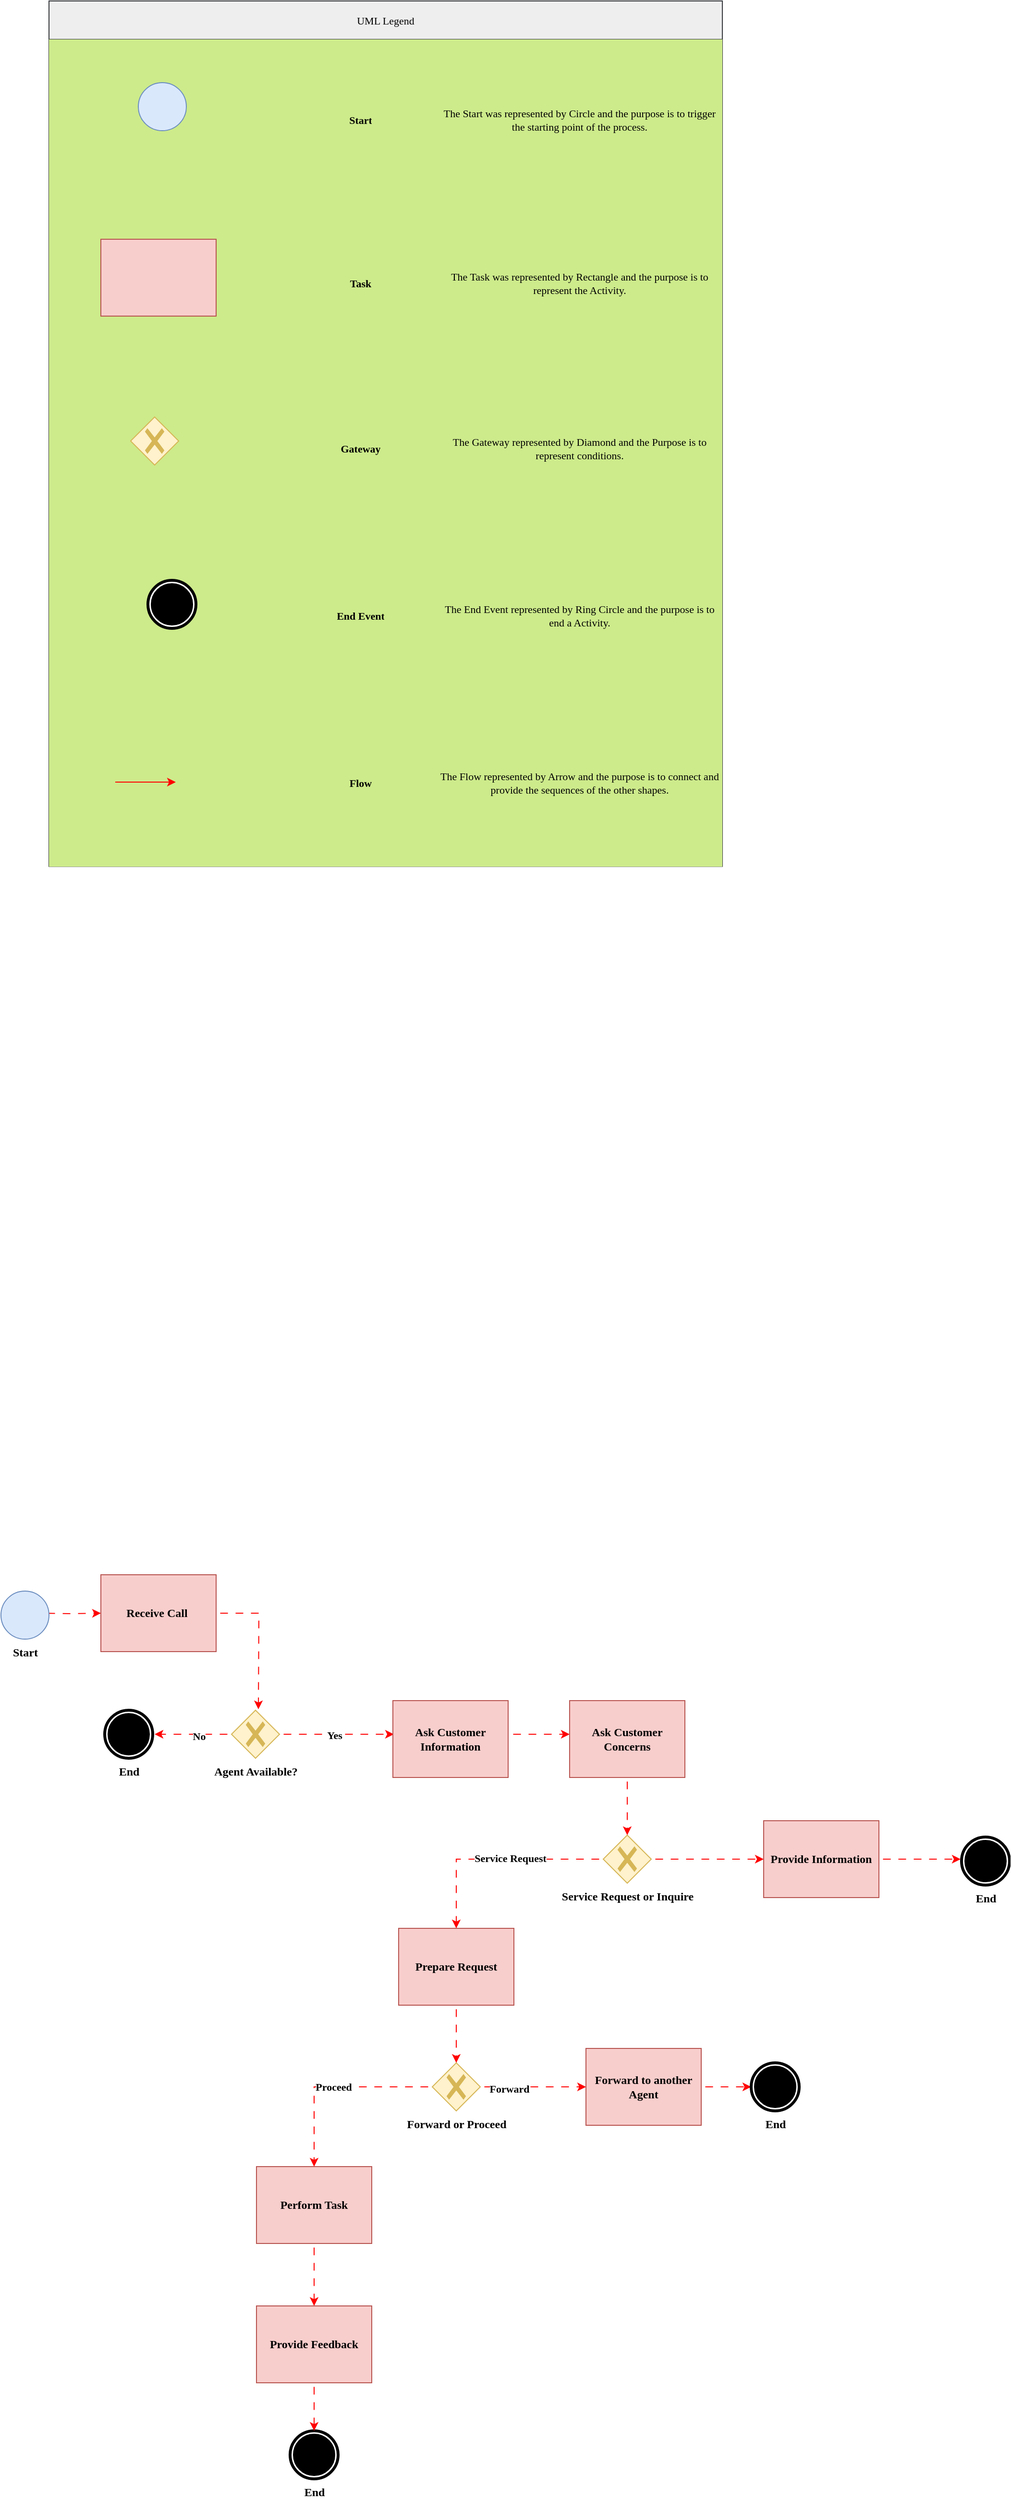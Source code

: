 <mxfile version="27.0.9">
  <diagram name="Page-1" id="ZmHVrnJbVUH_FI4HJnQH">
    <mxGraphModel dx="2415" dy="909" grid="0" gridSize="10" guides="1" tooltips="1" connect="1" arrows="1" fold="1" page="0" pageScale="1" pageWidth="10000" pageHeight="10000" background="none" math="0" shadow="0">
      <root>
        <mxCell id="0" />
        <mxCell id="1" parent="0" />
        <mxCell id="DzlO_YJWXGn263V3jJCu-15" value="UML Legend" style="shape=table;startSize=40;container=1;collapsible=0;childLayout=tableLayout;fontSize=11;fillColor=#eeeeee;strokeColor=#36393d;align=center;fontStyle=0;labelPosition=center;verticalLabelPosition=middle;verticalAlign=middle;fontFamily=Times New Roman;" parent="1" vertex="1">
          <mxGeometry x="45" y="33" width="701" height="900.75" as="geometry" />
        </mxCell>
        <mxCell id="DzlO_YJWXGn263V3jJCu-16" value="" style="shape=tableRow;horizontal=0;startSize=0;swimlaneHead=0;swimlaneBody=0;strokeColor=inherit;top=0;left=0;bottom=0;right=0;collapsible=0;dropTarget=0;fillColor=none;points=[[0,0.5],[1,0.5]];portConstraint=eastwest;fontSize=11;align=center;fontStyle=0;labelPosition=center;verticalLabelPosition=middle;verticalAlign=middle;fontFamily=Times New Roman;" parent="DzlO_YJWXGn263V3jJCu-15" vertex="1">
          <mxGeometry y="40" width="701" height="168" as="geometry" />
        </mxCell>
        <mxCell id="DzlO_YJWXGn263V3jJCu-17" value="" style="shape=partialRectangle;html=1;whiteSpace=wrap;connectable=0;strokeColor=#36393d;overflow=hidden;fillColor=#cdeb8b;top=0;left=0;bottom=0;right=0;pointerEvents=1;fontSize=11;align=center;fontStyle=0;labelPosition=center;verticalLabelPosition=middle;verticalAlign=middle;fontFamily=Times New Roman;" parent="DzlO_YJWXGn263V3jJCu-16" vertex="1">
          <mxGeometry width="245" height="168" as="geometry">
            <mxRectangle width="245" height="168" as="alternateBounds" />
          </mxGeometry>
        </mxCell>
        <mxCell id="DzlO_YJWXGn263V3jJCu-18" value="Start" style="shape=partialRectangle;html=1;whiteSpace=wrap;connectable=0;strokeColor=#36393d;overflow=hidden;fillColor=#cdeb8b;top=0;left=0;bottom=0;right=0;pointerEvents=1;fontSize=11;align=center;fontStyle=1;labelPosition=center;verticalLabelPosition=middle;verticalAlign=middle;fontFamily=Times New Roman;" parent="DzlO_YJWXGn263V3jJCu-16" vertex="1">
          <mxGeometry x="245" width="159" height="168" as="geometry">
            <mxRectangle width="159" height="168" as="alternateBounds" />
          </mxGeometry>
        </mxCell>
        <mxCell id="DzlO_YJWXGn263V3jJCu-19" value="The Start was represented by Circle and the purpose is to trigger the starting point of the process." style="shape=partialRectangle;html=1;whiteSpace=wrap;connectable=0;strokeColor=#36393d;overflow=hidden;fillColor=#cdeb8b;top=0;left=0;bottom=0;right=0;pointerEvents=1;fontSize=11;align=center;fontStyle=0;labelPosition=center;verticalLabelPosition=middle;verticalAlign=middle;fontFamily=Times New Roman;" parent="DzlO_YJWXGn263V3jJCu-16" vertex="1">
          <mxGeometry x="404" width="297" height="168" as="geometry">
            <mxRectangle width="297" height="168" as="alternateBounds" />
          </mxGeometry>
        </mxCell>
        <mxCell id="DzlO_YJWXGn263V3jJCu-20" value="" style="shape=tableRow;horizontal=0;startSize=0;swimlaneHead=0;swimlaneBody=0;strokeColor=inherit;top=0;left=0;bottom=0;right=0;collapsible=0;dropTarget=0;fillColor=none;points=[[0,0.5],[1,0.5]];portConstraint=eastwest;fontSize=11;align=center;fontStyle=0;labelPosition=center;verticalLabelPosition=middle;verticalAlign=middle;fontFamily=Times New Roman;" parent="DzlO_YJWXGn263V3jJCu-15" vertex="1">
          <mxGeometry y="208" width="701" height="171" as="geometry" />
        </mxCell>
        <mxCell id="DzlO_YJWXGn263V3jJCu-21" value="" style="shape=partialRectangle;html=1;whiteSpace=wrap;connectable=0;strokeColor=#36393d;overflow=hidden;fillColor=#cdeb8b;top=0;left=0;bottom=0;right=0;pointerEvents=1;fontSize=11;align=center;fontStyle=0;labelPosition=center;verticalLabelPosition=middle;verticalAlign=middle;fontFamily=Times New Roman;" parent="DzlO_YJWXGn263V3jJCu-20" vertex="1">
          <mxGeometry width="245" height="171" as="geometry">
            <mxRectangle width="245" height="171" as="alternateBounds" />
          </mxGeometry>
        </mxCell>
        <mxCell id="DzlO_YJWXGn263V3jJCu-22" value="Task" style="shape=partialRectangle;html=1;whiteSpace=wrap;connectable=0;strokeColor=#36393d;overflow=hidden;fillColor=#cdeb8b;top=0;left=0;bottom=0;right=0;pointerEvents=1;fontSize=11;align=center;fontStyle=1;labelPosition=center;verticalLabelPosition=middle;verticalAlign=middle;fontFamily=Times New Roman;" parent="DzlO_YJWXGn263V3jJCu-20" vertex="1">
          <mxGeometry x="245" width="159" height="171" as="geometry">
            <mxRectangle width="159" height="171" as="alternateBounds" />
          </mxGeometry>
        </mxCell>
        <mxCell id="DzlO_YJWXGn263V3jJCu-23" value="The Task was represented by Rectangle and the purpose is to represent the Activity." style="shape=partialRectangle;html=1;whiteSpace=wrap;connectable=0;strokeColor=#36393d;overflow=hidden;fillColor=#cdeb8b;top=0;left=0;bottom=0;right=0;pointerEvents=1;fontSize=11;align=center;fontStyle=0;labelPosition=center;verticalLabelPosition=middle;verticalAlign=middle;fontFamily=Times New Roman;" parent="DzlO_YJWXGn263V3jJCu-20" vertex="1">
          <mxGeometry x="404" width="297" height="171" as="geometry">
            <mxRectangle width="297" height="171" as="alternateBounds" />
          </mxGeometry>
        </mxCell>
        <mxCell id="DzlO_YJWXGn263V3jJCu-24" value="" style="shape=tableRow;horizontal=0;startSize=0;swimlaneHead=0;swimlaneBody=0;strokeColor=inherit;top=0;left=0;bottom=0;right=0;collapsible=0;dropTarget=0;fillColor=none;points=[[0,0.5],[1,0.5]];portConstraint=eastwest;fontSize=11;align=center;fontStyle=0;labelPosition=center;verticalLabelPosition=middle;verticalAlign=middle;fontFamily=Times New Roman;" parent="DzlO_YJWXGn263V3jJCu-15" vertex="1">
          <mxGeometry y="379" width="701" height="174" as="geometry" />
        </mxCell>
        <mxCell id="DzlO_YJWXGn263V3jJCu-25" value="" style="shape=partialRectangle;html=1;whiteSpace=wrap;connectable=0;strokeColor=#36393d;overflow=hidden;fillColor=#cdeb8b;top=0;left=0;bottom=0;right=0;pointerEvents=1;fontSize=11;align=center;fontStyle=0;labelPosition=center;verticalLabelPosition=middle;verticalAlign=middle;fontFamily=Times New Roman;" parent="DzlO_YJWXGn263V3jJCu-24" vertex="1">
          <mxGeometry width="245" height="174" as="geometry">
            <mxRectangle width="245" height="174" as="alternateBounds" />
          </mxGeometry>
        </mxCell>
        <mxCell id="DzlO_YJWXGn263V3jJCu-26" value="Gateway" style="shape=partialRectangle;html=1;whiteSpace=wrap;connectable=0;strokeColor=#36393d;overflow=hidden;fillColor=#cdeb8b;top=0;left=0;bottom=0;right=0;pointerEvents=1;fontSize=11;align=center;fontStyle=1;labelPosition=center;verticalLabelPosition=middle;verticalAlign=middle;fontFamily=Times New Roman;" parent="DzlO_YJWXGn263V3jJCu-24" vertex="1">
          <mxGeometry x="245" width="159" height="174" as="geometry">
            <mxRectangle width="159" height="174" as="alternateBounds" />
          </mxGeometry>
        </mxCell>
        <mxCell id="DzlO_YJWXGn263V3jJCu-27" value="The Gateway represented by Diamond and the Purpose is to represent conditions." style="shape=partialRectangle;html=1;whiteSpace=wrap;connectable=0;strokeColor=#36393d;overflow=hidden;fillColor=#cdeb8b;top=0;left=0;bottom=0;right=0;pointerEvents=1;fontSize=11;align=center;fontStyle=0;labelPosition=center;verticalLabelPosition=middle;verticalAlign=middle;fontFamily=Times New Roman;" parent="DzlO_YJWXGn263V3jJCu-24" vertex="1">
          <mxGeometry x="404" width="297" height="174" as="geometry">
            <mxRectangle width="297" height="174" as="alternateBounds" />
          </mxGeometry>
        </mxCell>
        <mxCell id="DzlO_YJWXGn263V3jJCu-50" value="" style="shape=tableRow;horizontal=0;startSize=0;swimlaneHead=0;swimlaneBody=0;strokeColor=inherit;top=0;left=0;bottom=0;right=0;collapsible=0;dropTarget=0;fillColor=none;points=[[0,0.5],[1,0.5]];portConstraint=eastwest;fontSize=11;align=center;fontStyle=0;labelPosition=center;verticalLabelPosition=middle;verticalAlign=middle;fontFamily=Times New Roman;" parent="DzlO_YJWXGn263V3jJCu-15" vertex="1">
          <mxGeometry y="553" width="701" height="174" as="geometry" />
        </mxCell>
        <mxCell id="DzlO_YJWXGn263V3jJCu-51" value="" style="shape=partialRectangle;html=1;whiteSpace=wrap;connectable=0;strokeColor=#36393d;overflow=hidden;fillColor=#cdeb8b;top=0;left=0;bottom=0;right=0;pointerEvents=1;fontSize=11;align=center;fontStyle=0;labelPosition=center;verticalLabelPosition=middle;verticalAlign=middle;fontFamily=Times New Roman;" parent="DzlO_YJWXGn263V3jJCu-50" vertex="1">
          <mxGeometry width="245" height="174" as="geometry">
            <mxRectangle width="245" height="174" as="alternateBounds" />
          </mxGeometry>
        </mxCell>
        <mxCell id="DzlO_YJWXGn263V3jJCu-52" value="End Event" style="shape=partialRectangle;html=1;whiteSpace=wrap;connectable=0;strokeColor=#36393d;overflow=hidden;fillColor=#cdeb8b;top=0;left=0;bottom=0;right=0;pointerEvents=1;fontSize=11;align=center;fontStyle=1;labelPosition=center;verticalLabelPosition=middle;verticalAlign=middle;fontFamily=Times New Roman;" parent="DzlO_YJWXGn263V3jJCu-50" vertex="1">
          <mxGeometry x="245" width="159" height="174" as="geometry">
            <mxRectangle width="159" height="174" as="alternateBounds" />
          </mxGeometry>
        </mxCell>
        <mxCell id="DzlO_YJWXGn263V3jJCu-53" value="The End Event represented by Ring Circle and the purpose is to end a Activity." style="shape=partialRectangle;html=1;whiteSpace=wrap;connectable=0;strokeColor=#36393d;overflow=hidden;fillColor=#cdeb8b;top=0;left=0;bottom=0;right=0;pointerEvents=1;fontSize=11;align=center;fontStyle=0;labelPosition=center;verticalLabelPosition=middle;verticalAlign=middle;fontFamily=Times New Roman;" parent="DzlO_YJWXGn263V3jJCu-50" vertex="1">
          <mxGeometry x="404" width="297" height="174" as="geometry">
            <mxRectangle width="297" height="174" as="alternateBounds" />
          </mxGeometry>
        </mxCell>
        <mxCell id="fxXYQwQmjacuaRkCVRKY-60" style="shape=tableRow;horizontal=0;startSize=0;swimlaneHead=0;swimlaneBody=0;strokeColor=inherit;top=0;left=0;bottom=0;right=0;collapsible=0;dropTarget=0;fillColor=none;points=[[0,0.5],[1,0.5]];portConstraint=eastwest;fontSize=11;align=center;fontStyle=0;labelPosition=center;verticalLabelPosition=middle;verticalAlign=middle;fontFamily=Times New Roman;" parent="DzlO_YJWXGn263V3jJCu-15" vertex="1">
          <mxGeometry y="727" width="701" height="174" as="geometry" />
        </mxCell>
        <mxCell id="fxXYQwQmjacuaRkCVRKY-61" style="shape=partialRectangle;html=1;whiteSpace=wrap;connectable=0;strokeColor=#36393d;overflow=hidden;fillColor=#cdeb8b;top=0;left=0;bottom=0;right=0;pointerEvents=1;fontSize=11;align=center;fontStyle=0;labelPosition=center;verticalLabelPosition=middle;verticalAlign=middle;fontFamily=Times New Roman;" parent="fxXYQwQmjacuaRkCVRKY-60" vertex="1">
          <mxGeometry width="245" height="174" as="geometry">
            <mxRectangle width="245" height="174" as="alternateBounds" />
          </mxGeometry>
        </mxCell>
        <mxCell id="fxXYQwQmjacuaRkCVRKY-62" value="Flow" style="shape=partialRectangle;html=1;whiteSpace=wrap;connectable=0;strokeColor=#36393d;overflow=hidden;fillColor=#cdeb8b;top=0;left=0;bottom=0;right=0;pointerEvents=1;fontSize=11;align=center;fontStyle=1;labelPosition=center;verticalLabelPosition=middle;verticalAlign=middle;fontFamily=Times New Roman;" parent="fxXYQwQmjacuaRkCVRKY-60" vertex="1">
          <mxGeometry x="245" width="159" height="174" as="geometry">
            <mxRectangle width="159" height="174" as="alternateBounds" />
          </mxGeometry>
        </mxCell>
        <mxCell id="fxXYQwQmjacuaRkCVRKY-63" value="The Flow represented by Arrow and the purpose is to connect and provide the sequences of the other shapes." style="shape=partialRectangle;html=1;whiteSpace=wrap;connectable=0;strokeColor=#36393d;overflow=hidden;fillColor=#cdeb8b;top=0;left=0;bottom=0;right=0;pointerEvents=1;fontSize=11;align=center;fontStyle=0;labelPosition=center;verticalLabelPosition=middle;verticalAlign=middle;fontFamily=Times New Roman;" parent="fxXYQwQmjacuaRkCVRKY-60" vertex="1">
          <mxGeometry x="404" width="297" height="174" as="geometry">
            <mxRectangle width="297" height="174" as="alternateBounds" />
          </mxGeometry>
        </mxCell>
        <mxCell id="mGP2Hr6OGVJvScYrKdYI-15" value="" style="points=[[0.145,0.145,0],[0.5,0,0],[0.855,0.145,0],[1,0.5,0],[0.855,0.855,0],[0.5,1,0],[0.145,0.855,0],[0,0.5,0]];shape=mxgraph.bpmn.event;html=1;verticalLabelPosition=middle;labelBackgroundColor=#ffffff;verticalAlign=middle;align=center;perimeter=ellipsePerimeter;outlineConnect=0;aspect=fixed;outline=standard;symbol=general;fillColor=#dae8fc;strokeColor=#6c8ebf;fontStyle=0;fontSize=11;labelPosition=center;fontFamily=Times New Roman;" parent="1" vertex="1">
          <mxGeometry x="138" y="118" width="50" height="50" as="geometry" />
        </mxCell>
        <mxCell id="mGP2Hr6OGVJvScYrKdYI-16" value="" style="points=[[0.145,0.145,0],[0.5,0,0],[0.855,0.145,0],[1,0.5,0],[0.855,0.855,0],[0.5,1,0],[0.145,0.855,0],[0,0.5,0]];shape=mxgraph.bpmn.event;html=1;verticalLabelPosition=middle;labelBackgroundColor=#ffffff;verticalAlign=middle;align=center;perimeter=ellipsePerimeter;outlineConnect=0;aspect=fixed;outline=end;symbol=terminate;fontStyle=0;fontSize=11;labelPosition=center;fontFamily=Times New Roman;" parent="1" vertex="1">
          <mxGeometry x="148" y="636" width="50" height="50" as="geometry" />
        </mxCell>
        <mxCell id="fxXYQwQmjacuaRkCVRKY-1" value="" style="points=[[0.25,0,0],[0.5,0,0],[0.75,0,0],[1,0.25,0],[1,0.5,0],[1,0.75,0],[0.75,1,0],[0.5,1,0],[0.25,1,0],[0,0.75,0],[0,0.5,0],[0,0.25,0]];shape=mxgraph.bpmn.task2;whiteSpace=wrap;rectStyle=rounded;size=10;html=1;container=1;expand=0;collapsible=0;taskMarker=abstract;fillColor=#f8cecc;strokeColor=#b85450;align=center;fontStyle=0;fontSize=11;labelPosition=center;verticalLabelPosition=middle;verticalAlign=middle;fontFamily=Times New Roman;" parent="1" vertex="1">
          <mxGeometry x="99" y="281" width="120" height="80" as="geometry" />
        </mxCell>
        <mxCell id="fxXYQwQmjacuaRkCVRKY-16" style="edgeStyle=orthogonalEdgeStyle;rounded=0;orthogonalLoop=1;jettySize=auto;html=1;fillColor=#ffe6cc;strokeColor=#FF0000;flowAnimation=1;fontFamily=Times New Roman;fontStyle=1" parent="1" source="mGP2Hr6OGVJvScYrKdYI-18" edge="1">
          <mxGeometry relative="1" as="geometry">
            <mxPoint x="263" y="1811" as="targetPoint" />
          </mxGeometry>
        </mxCell>
        <mxCell id="mGP2Hr6OGVJvScYrKdYI-18" value="Receive Call&amp;nbsp;" style="points=[[0.25,0,0],[0.5,0,0],[0.75,0,0],[1,0.25,0],[1,0.5,0],[1,0.75,0],[0.75,1,0],[0.5,1,0],[0.25,1,0],[0,0.75,0],[0,0.5,0],[0,0.25,0]];shape=mxgraph.bpmn.task2;whiteSpace=wrap;rectStyle=rounded;size=10;html=1;container=1;expand=0;collapsible=0;taskMarker=receive;fillColor=#f8cecc;strokeColor=#b85450;fontFamily=Times New Roman;fontStyle=1" parent="1" vertex="1">
          <mxGeometry x="99" y="1671" width="120" height="80" as="geometry" />
        </mxCell>
        <mxCell id="mGP2Hr6OGVJvScYrKdYI-19" style="edgeStyle=orthogonalEdgeStyle;rounded=0;orthogonalLoop=1;jettySize=auto;html=1;entryX=0;entryY=0.5;entryDx=0;entryDy=0;entryPerimeter=0;strokeColor=#FF0000;flowAnimation=1;fontFamily=Times New Roman;fontStyle=1" parent="1" target="mGP2Hr6OGVJvScYrKdYI-18" edge="1">
          <mxGeometry relative="1" as="geometry">
            <mxPoint x="39" y="1711" as="sourcePoint" />
          </mxGeometry>
        </mxCell>
        <mxCell id="mGP2Hr6OGVJvScYrKdYI-17" value="Start" style="points=[[0.145,0.145,0],[0.5,0,0],[0.855,0.145,0],[1,0.5,0],[0.855,0.855,0],[0.5,1,0],[0.145,0.855,0],[0,0.5,0]];shape=mxgraph.bpmn.event;html=1;verticalLabelPosition=bottom;labelBackgroundColor=#ffffff;verticalAlign=top;align=center;perimeter=ellipsePerimeter;outlineConnect=0;aspect=fixed;outline=standard;symbol=general;fillColor=#dae8fc;strokeColor=#6c8ebf;fontFamily=Garamond;fontStyle=1" parent="1" vertex="1">
          <mxGeometry x="-5" y="1688" width="50" height="50" as="geometry" />
        </mxCell>
        <mxCell id="fxXYQwQmjacuaRkCVRKY-9" value="Agent Available?" style="points=[[0.25,0.25,0],[0.5,0,0],[0.75,0.25,0],[1,0.5,0],[0.75,0.75,0],[0.5,1,0],[0.25,0.75,0],[0,0.5,0]];shape=mxgraph.bpmn.gateway2;html=1;verticalLabelPosition=bottom;labelBackgroundColor=#ffffff;verticalAlign=top;align=center;perimeter=rhombusPerimeter;outlineConnect=0;outline=none;symbol=none;gwType=exclusive;fillColor=#fff2cc;strokeColor=#d6b656;fontFamily=Times New Roman;fontStyle=1" parent="1" vertex="1">
          <mxGeometry x="235" y="1812" width="50" height="50" as="geometry" />
        </mxCell>
        <mxCell id="fxXYQwQmjacuaRkCVRKY-11" style="edgeStyle=orthogonalEdgeStyle;rounded=0;orthogonalLoop=1;jettySize=auto;html=1;entryX=0;entryY=0.5;entryDx=0;entryDy=0;entryPerimeter=0;strokeColor=#FF0000;flowAnimation=1;fontFamily=Times New Roman;fontStyle=1" parent="1" source="fxXYQwQmjacuaRkCVRKY-9" edge="1">
          <mxGeometry relative="1" as="geometry">
            <mxPoint x="404" y="1837" as="targetPoint" />
          </mxGeometry>
        </mxCell>
        <mxCell id="fxXYQwQmjacuaRkCVRKY-14" value="Yes" style="edgeLabel;html=1;align=center;verticalAlign=middle;resizable=0;points=[];fontFamily=Times New Roman;fontStyle=1" parent="fxXYQwQmjacuaRkCVRKY-11" vertex="1" connectable="0">
          <mxGeometry x="-0.043" y="-1" relative="1" as="geometry">
            <mxPoint as="offset" />
          </mxGeometry>
        </mxCell>
        <mxCell id="fxXYQwQmjacuaRkCVRKY-19" style="edgeStyle=orthogonalEdgeStyle;rounded=0;orthogonalLoop=1;jettySize=auto;html=1;entryX=0;entryY=0.5;entryDx=0;entryDy=0;entryPerimeter=0;strokeColor=#FF0000;flowAnimation=1;fontFamily=Times New Roman;fontStyle=1" parent="1" edge="1">
          <mxGeometry relative="1" as="geometry">
            <mxPoint x="524" y="1837" as="sourcePoint" />
            <mxPoint x="587" y="1837" as="targetPoint" />
          </mxGeometry>
        </mxCell>
        <mxCell id="fxXYQwQmjacuaRkCVRKY-21" style="edgeStyle=orthogonalEdgeStyle;rounded=0;orthogonalLoop=1;jettySize=auto;html=1;entryX=1.025;entryY=0.4;entryDx=0;entryDy=0;entryPerimeter=0;strokeColor=#FF0000;flowAnimation=1;fontFamily=Times New Roman;fontStyle=1" parent="1" source="fxXYQwQmjacuaRkCVRKY-9" edge="1">
          <mxGeometry relative="1" as="geometry">
            <mxPoint x="155" y="1837" as="targetPoint" />
          </mxGeometry>
        </mxCell>
        <mxCell id="fxXYQwQmjacuaRkCVRKY-30" value="No" style="edgeLabel;html=1;align=center;verticalAlign=middle;resizable=0;points=[];fontFamily=Times New Roman;fontStyle=1" parent="fxXYQwQmjacuaRkCVRKY-21" vertex="1" connectable="0">
          <mxGeometry x="-0.155" y="2" relative="1" as="geometry">
            <mxPoint as="offset" />
          </mxGeometry>
        </mxCell>
        <mxCell id="fxXYQwQmjacuaRkCVRKY-23" value="End" style="points=[[0.145,0.145,0],[0.5,0,0],[0.855,0.145,0],[1,0.5,0],[0.855,0.855,0],[0.5,1,0],[0.145,0.855,0],[0,0.5,0]];shape=mxgraph.bpmn.event;html=1;verticalLabelPosition=bottom;labelBackgroundColor=#ffffff;verticalAlign=top;align=center;perimeter=ellipsePerimeter;outlineConnect=0;aspect=fixed;outline=end;symbol=terminate;fontFamily=Times New Roman;fontStyle=1" parent="1" vertex="1">
          <mxGeometry x="103" y="1812" width="50" height="50" as="geometry" />
        </mxCell>
        <mxCell id="fxXYQwQmjacuaRkCVRKY-24" value="Service Request or Inquire" style="points=[[0.25,0.25,0],[0.5,0,0],[0.75,0.25,0],[1,0.5,0],[0.75,0.75,0],[0.5,1,0],[0.25,0.75,0],[0,0.5,0]];shape=mxgraph.bpmn.gateway2;html=1;verticalLabelPosition=bottom;labelBackgroundColor=#ffffff;verticalAlign=top;align=center;perimeter=rhombusPerimeter;outlineConnect=0;outline=none;symbol=none;gwType=exclusive;fillColor=#fff2cc;strokeColor=#d6b656;fontFamily=Times New Roman;fontStyle=1" parent="1" vertex="1">
          <mxGeometry x="622" y="1942" width="50" height="50" as="geometry" />
        </mxCell>
        <mxCell id="fxXYQwQmjacuaRkCVRKY-26" value="Ask Customer Information" style="points=[[0.25,0,0],[0.5,0,0],[0.75,0,0],[1,0.25,0],[1,0.5,0],[1,0.75,0],[0.75,1,0],[0.5,1,0],[0.25,1,0],[0,0.75,0],[0,0.5,0],[0,0.25,0]];shape=mxgraph.bpmn.task2;whiteSpace=wrap;rectStyle=rounded;size=10;html=1;container=1;expand=0;collapsible=0;taskMarker=abstract;isLoopStandard=1;fillColor=#f8cecc;strokeColor=#b85450;fontFamily=Times New Roman;fontStyle=1" parent="1" vertex="1">
          <mxGeometry x="403" y="1802" width="120" height="80" as="geometry" />
        </mxCell>
        <mxCell id="fxXYQwQmjacuaRkCVRKY-27" value="Ask Customer Concerns" style="points=[[0.25,0,0],[0.5,0,0],[0.75,0,0],[1,0.25,0],[1,0.5,0],[1,0.75,0],[0.75,1,0],[0.5,1,0],[0.25,1,0],[0,0.75,0],[0,0.5,0],[0,0.25,0]];shape=mxgraph.bpmn.task2;whiteSpace=wrap;rectStyle=rounded;size=10;html=1;container=1;expand=0;collapsible=0;taskMarker=abstract;isLoopStandard=1;fillColor=#f8cecc;strokeColor=#b85450;fontFamily=Times New Roman;fontStyle=1" parent="1" vertex="1">
          <mxGeometry x="587" y="1802" width="120" height="80" as="geometry" />
        </mxCell>
        <mxCell id="fxXYQwQmjacuaRkCVRKY-29" style="edgeStyle=orthogonalEdgeStyle;rounded=0;orthogonalLoop=1;jettySize=auto;html=1;entryX=0.5;entryY=0;entryDx=0;entryDy=0;entryPerimeter=0;strokeColor=#FF0000;flowAnimation=1;fontFamily=Times New Roman;fontStyle=1" parent="1" source="fxXYQwQmjacuaRkCVRKY-27" target="fxXYQwQmjacuaRkCVRKY-24" edge="1">
          <mxGeometry relative="1" as="geometry" />
        </mxCell>
        <mxCell id="fxXYQwQmjacuaRkCVRKY-31" value="Prepare Request" style="points=[[0.25,0,0],[0.5,0,0],[0.75,0,0],[1,0.25,0],[1,0.5,0],[1,0.75,0],[0.75,1,0],[0.5,1,0],[0.25,1,0],[0,0.75,0],[0,0.5,0],[0,0.25,0]];shape=mxgraph.bpmn.task2;whiteSpace=wrap;rectStyle=rounded;size=10;html=1;container=1;expand=0;collapsible=0;taskMarker=user;fillColor=#f8cecc;strokeColor=#b85450;fontFamily=Times New Roman;fontStyle=1" parent="1" vertex="1">
          <mxGeometry x="409" y="2039" width="120" height="80" as="geometry" />
        </mxCell>
        <mxCell id="fxXYQwQmjacuaRkCVRKY-32" style="edgeStyle=orthogonalEdgeStyle;rounded=0;orthogonalLoop=1;jettySize=auto;html=1;entryX=0.5;entryY=0;entryDx=0;entryDy=0;entryPerimeter=0;strokeColor=#FF0000;flowAnimation=1;fontFamily=Times New Roman;fontStyle=1" parent="1" source="fxXYQwQmjacuaRkCVRKY-24" target="fxXYQwQmjacuaRkCVRKY-31" edge="1">
          <mxGeometry relative="1" as="geometry" />
        </mxCell>
        <mxCell id="fxXYQwQmjacuaRkCVRKY-33" value="Service Request" style="edgeLabel;html=1;align=center;verticalAlign=middle;resizable=0;points=[];fontFamily=Times New Roman;fontStyle=1" parent="fxXYQwQmjacuaRkCVRKY-32" vertex="1" connectable="0">
          <mxGeometry x="-0.138" y="-1" relative="1" as="geometry">
            <mxPoint as="offset" />
          </mxGeometry>
        </mxCell>
        <mxCell id="fxXYQwQmjacuaRkCVRKY-34" value="Forward or Proceed" style="points=[[0.25,0.25,0],[0.5,0,0],[0.75,0.25,0],[1,0.5,0],[0.75,0.75,0],[0.5,1,0],[0.25,0.75,0],[0,0.5,0]];shape=mxgraph.bpmn.gateway2;html=1;verticalLabelPosition=bottom;labelBackgroundColor=#ffffff;verticalAlign=top;align=center;perimeter=rhombusPerimeter;outlineConnect=0;outline=none;symbol=none;gwType=exclusive;fillColor=#fff2cc;strokeColor=#d6b656;fontFamily=Times New Roman;fontStyle=1" parent="1" vertex="1">
          <mxGeometry x="444" y="2179" width="50" height="50" as="geometry" />
        </mxCell>
        <mxCell id="fxXYQwQmjacuaRkCVRKY-35" style="edgeStyle=orthogonalEdgeStyle;rounded=0;orthogonalLoop=1;jettySize=auto;html=1;entryX=0.5;entryY=0;entryDx=0;entryDy=0;entryPerimeter=0;strokeColor=#FF0000;flowAnimation=1;fontFamily=Times New Roman;fontStyle=1" parent="1" source="fxXYQwQmjacuaRkCVRKY-31" target="fxXYQwQmjacuaRkCVRKY-34" edge="1">
          <mxGeometry relative="1" as="geometry" />
        </mxCell>
        <mxCell id="fxXYQwQmjacuaRkCVRKY-41" style="edgeStyle=orthogonalEdgeStyle;rounded=0;orthogonalLoop=1;jettySize=auto;html=1;strokeColor=#FF0000;flowAnimation=1;fontFamily=Times New Roman;fontStyle=1" parent="1" source="fxXYQwQmjacuaRkCVRKY-36" target="fxXYQwQmjacuaRkCVRKY-39" edge="1">
          <mxGeometry relative="1" as="geometry" />
        </mxCell>
        <mxCell id="fxXYQwQmjacuaRkCVRKY-36" value="Forward to another Agent" style="points=[[0.25,0,0],[0.5,0,0],[0.75,0,0],[1,0.25,0],[1,0.5,0],[1,0.75,0],[0.75,1,0],[0.5,1,0],[0.25,1,0],[0,0.75,0],[0,0.5,0],[0,0.25,0]];shape=mxgraph.bpmn.task2;whiteSpace=wrap;rectStyle=rounded;size=10;html=1;container=1;expand=0;collapsible=0;taskMarker=businessRule;fillColor=#f8cecc;strokeColor=#b85450;fontFamily=Times New Roman;fontStyle=1" parent="1" vertex="1">
          <mxGeometry x="604" y="2164" width="120" height="80" as="geometry" />
        </mxCell>
        <mxCell id="fxXYQwQmjacuaRkCVRKY-37" style="edgeStyle=orthogonalEdgeStyle;rounded=0;orthogonalLoop=1;jettySize=auto;html=1;entryX=0;entryY=0.5;entryDx=0;entryDy=0;entryPerimeter=0;strokeColor=#FF0000;flowAnimation=1;fontFamily=Times New Roman;fontStyle=1" parent="1" source="fxXYQwQmjacuaRkCVRKY-34" target="fxXYQwQmjacuaRkCVRKY-36" edge="1">
          <mxGeometry relative="1" as="geometry" />
        </mxCell>
        <mxCell id="fxXYQwQmjacuaRkCVRKY-40" value="Forward" style="edgeLabel;html=1;align=center;verticalAlign=middle;resizable=0;points=[];fontFamily=Times New Roman;fontStyle=1" parent="fxXYQwQmjacuaRkCVRKY-37" vertex="1" connectable="0">
          <mxGeometry x="-0.453" y="-2" relative="1" as="geometry">
            <mxPoint as="offset" />
          </mxGeometry>
        </mxCell>
        <mxCell id="fxXYQwQmjacuaRkCVRKY-39" value="End" style="points=[[0.145,0.145,0],[0.5,0,0],[0.855,0.145,0],[1,0.5,0],[0.855,0.855,0],[0.5,1,0],[0.145,0.855,0],[0,0.5,0]];shape=mxgraph.bpmn.event;html=1;verticalLabelPosition=bottom;labelBackgroundColor=#ffffff;verticalAlign=top;align=center;perimeter=ellipsePerimeter;outlineConnect=0;aspect=fixed;outline=end;symbol=terminate;fontFamily=Times New Roman;fontStyle=1" parent="1" vertex="1">
          <mxGeometry x="776" y="2179" width="50" height="50" as="geometry" />
        </mxCell>
        <mxCell id="fxXYQwQmjacuaRkCVRKY-42" value="Perform Task" style="points=[[0.25,0,0],[0.5,0,0],[0.75,0,0],[1,0.25,0],[1,0.5,0],[1,0.75,0],[0.75,1,0],[0.5,1,0],[0.25,1,0],[0,0.75,0],[0,0.5,0],[0,0.25,0]];shape=mxgraph.bpmn.task2;whiteSpace=wrap;rectStyle=rounded;size=10;html=1;container=1;expand=0;collapsible=0;taskMarker=abstract;fillColor=#f8cecc;strokeColor=#b85450;fontFamily=Times New Roman;fontStyle=1" parent="1" vertex="1">
          <mxGeometry x="261" y="2287" width="120" height="80" as="geometry" />
        </mxCell>
        <mxCell id="fxXYQwQmjacuaRkCVRKY-43" value="Proceed" style="edgeStyle=orthogonalEdgeStyle;rounded=0;orthogonalLoop=1;jettySize=auto;html=1;entryX=0.5;entryY=0;entryDx=0;entryDy=0;entryPerimeter=0;strokeColor=#FF0000;flowAnimation=1;fontFamily=Times New Roman;fontStyle=1" parent="1" source="fxXYQwQmjacuaRkCVRKY-34" target="fxXYQwQmjacuaRkCVRKY-42" edge="1">
          <mxGeometry relative="1" as="geometry" />
        </mxCell>
        <mxCell id="fxXYQwQmjacuaRkCVRKY-45" style="edgeStyle=orthogonalEdgeStyle;rounded=0;orthogonalLoop=1;jettySize=auto;html=1;entryX=0.5;entryY=0;entryDx=0;entryDy=0;entryPerimeter=0;strokeColor=#FF0000;flowAnimation=1;fontFamily=Times New Roman;fontStyle=1" parent="1" source="fxXYQwQmjacuaRkCVRKY-42" edge="1">
          <mxGeometry relative="1" as="geometry">
            <mxPoint x="321" y="2432" as="targetPoint" />
          </mxGeometry>
        </mxCell>
        <mxCell id="fxXYQwQmjacuaRkCVRKY-46" value="Provide Feedback" style="points=[[0.25,0,0],[0.5,0,0],[0.75,0,0],[1,0.25,0],[1,0.5,0],[1,0.75,0],[0.75,1,0],[0.5,1,0],[0.25,1,0],[0,0.75,0],[0,0.5,0],[0,0.25,0]];shape=mxgraph.bpmn.task2;whiteSpace=wrap;rectStyle=rounded;size=10;html=1;container=1;expand=0;collapsible=0;taskMarker=send;fillColor=#f8cecc;strokeColor=#b85450;fontStyle=1;fontFamily=Times New Roman;" parent="1" vertex="1">
          <mxGeometry x="261" y="2432" width="120" height="80" as="geometry" />
        </mxCell>
        <mxCell id="fxXYQwQmjacuaRkCVRKY-47" value="End" style="points=[[0.145,0.145,0],[0.5,0,0],[0.855,0.145,0],[1,0.5,0],[0.855,0.855,0],[0.5,1,0],[0.145,0.855,0],[0,0.5,0]];shape=mxgraph.bpmn.event;html=1;verticalLabelPosition=bottom;labelBackgroundColor=#ffffff;verticalAlign=top;align=center;perimeter=ellipsePerimeter;outlineConnect=0;aspect=fixed;outline=end;symbol=terminate;fontStyle=1;fontFamily=Times New Roman;" parent="1" vertex="1">
          <mxGeometry x="296" y="2562" width="50" height="50" as="geometry" />
        </mxCell>
        <mxCell id="fxXYQwQmjacuaRkCVRKY-48" style="edgeStyle=orthogonalEdgeStyle;rounded=0;orthogonalLoop=1;jettySize=auto;html=1;entryX=0.5;entryY=0;entryDx=0;entryDy=0;entryPerimeter=0;strokeColor=#FF0000;flowAnimation=1;fontStyle=1;fontFamily=Times New Roman;" parent="1" source="fxXYQwQmjacuaRkCVRKY-46" target="fxXYQwQmjacuaRkCVRKY-47" edge="1">
          <mxGeometry relative="1" as="geometry" />
        </mxCell>
        <mxCell id="fxXYQwQmjacuaRkCVRKY-50" value="Provide Information" style="points=[[0.25,0,0],[0.5,0,0],[0.75,0,0],[1,0.25,0],[1,0.5,0],[1,0.75,0],[0.75,1,0],[0.5,1,0],[0.25,1,0],[0,0.75,0],[0,0.5,0],[0,0.25,0]];shape=mxgraph.bpmn.task2;whiteSpace=wrap;rectStyle=rounded;size=10;html=1;container=1;expand=0;collapsible=0;taskMarker=user;fillColor=#f8cecc;strokeColor=#b85450;fontFamily=Times New Roman;fontStyle=1" parent="1" vertex="1">
          <mxGeometry x="789" y="1927" width="120" height="80" as="geometry" />
        </mxCell>
        <mxCell id="fxXYQwQmjacuaRkCVRKY-51" style="edgeStyle=orthogonalEdgeStyle;rounded=0;orthogonalLoop=1;jettySize=auto;html=1;entryX=0;entryY=0.5;entryDx=0;entryDy=0;entryPerimeter=0;strokeColor=#FF0000;flowAnimation=1;fontFamily=Times New Roman;fontStyle=1" parent="1" source="fxXYQwQmjacuaRkCVRKY-24" target="fxXYQwQmjacuaRkCVRKY-50" edge="1">
          <mxGeometry relative="1" as="geometry" />
        </mxCell>
        <mxCell id="fxXYQwQmjacuaRkCVRKY-53" value="End" style="points=[[0.145,0.145,0],[0.5,0,0],[0.855,0.145,0],[1,0.5,0],[0.855,0.855,0],[0.5,1,0],[0.145,0.855,0],[0,0.5,0]];shape=mxgraph.bpmn.event;html=1;verticalLabelPosition=bottom;labelBackgroundColor=#ffffff;verticalAlign=top;align=center;perimeter=ellipsePerimeter;outlineConnect=0;aspect=fixed;outline=end;symbol=terminate;fontFamily=Times New Roman;fontStyle=1" parent="1" vertex="1">
          <mxGeometry x="995" y="1944" width="50" height="50" as="geometry" />
        </mxCell>
        <mxCell id="fxXYQwQmjacuaRkCVRKY-55" style="edgeStyle=orthogonalEdgeStyle;rounded=0;orthogonalLoop=1;jettySize=auto;html=1;entryX=0;entryY=0.5;entryDx=0;entryDy=0;entryPerimeter=0;strokeColor=#FF0000;flowAnimation=1;fontFamily=Times New Roman;fontStyle=1" parent="1" source="fxXYQwQmjacuaRkCVRKY-50" edge="1">
          <mxGeometry relative="1" as="geometry">
            <mxPoint x="994" y="1967" as="targetPoint" />
          </mxGeometry>
        </mxCell>
        <mxCell id="fxXYQwQmjacuaRkCVRKY-64" style="edgeStyle=orthogonalEdgeStyle;rounded=0;orthogonalLoop=1;jettySize=auto;html=1;entryX=0;entryY=0.5;entryDx=0;entryDy=0;entryPerimeter=0;strokeColor=#FF0000;flowAnimation=0;align=center;fontStyle=0;fontSize=11;labelPosition=center;verticalLabelPosition=middle;verticalAlign=middle;fontFamily=Times New Roman;" parent="1" edge="1">
          <mxGeometry relative="1" as="geometry">
            <mxPoint x="117" y="846" as="sourcePoint" />
            <mxPoint x="177" y="846" as="targetPoint" />
            <Array as="points">
              <mxPoint x="114" y="846" />
              <mxPoint x="114" y="846" />
            </Array>
          </mxGeometry>
        </mxCell>
        <mxCell id="fxXYQwQmjacuaRkCVRKY-65" value="" style="points=[[0.25,0.25,0],[0.5,0,0],[0.75,0.25,0],[1,0.5,0],[0.75,0.75,0],[0.5,1,0],[0.25,0.75,0],[0,0.5,0]];shape=mxgraph.bpmn.gateway2;html=1;verticalLabelPosition=middle;labelBackgroundColor=#ffffff;verticalAlign=middle;align=center;perimeter=rhombusPerimeter;outlineConnect=0;outline=none;symbol=none;gwType=exclusive;fillColor=#fff2cc;strokeColor=#d6b656;fontStyle=0;fontSize=11;labelPosition=center;fontFamily=Times New Roman;" parent="1" vertex="1">
          <mxGeometry x="130" y="466" width="50" height="50" as="geometry" />
        </mxCell>
      </root>
    </mxGraphModel>
  </diagram>
</mxfile>
